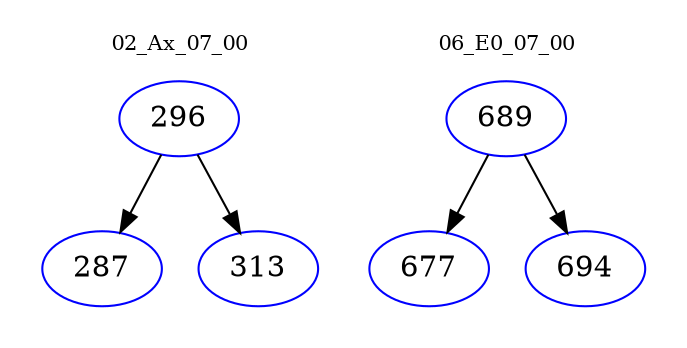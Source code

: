 digraph{
subgraph cluster_0 {
color = white
label = "02_Ax_07_00";
fontsize=10;
T0_296 [label="296", color="blue"]
T0_296 -> T0_287 [color="black"]
T0_287 [label="287", color="blue"]
T0_296 -> T0_313 [color="black"]
T0_313 [label="313", color="blue"]
}
subgraph cluster_1 {
color = white
label = "06_E0_07_00";
fontsize=10;
T1_689 [label="689", color="blue"]
T1_689 -> T1_677 [color="black"]
T1_677 [label="677", color="blue"]
T1_689 -> T1_694 [color="black"]
T1_694 [label="694", color="blue"]
}
}
